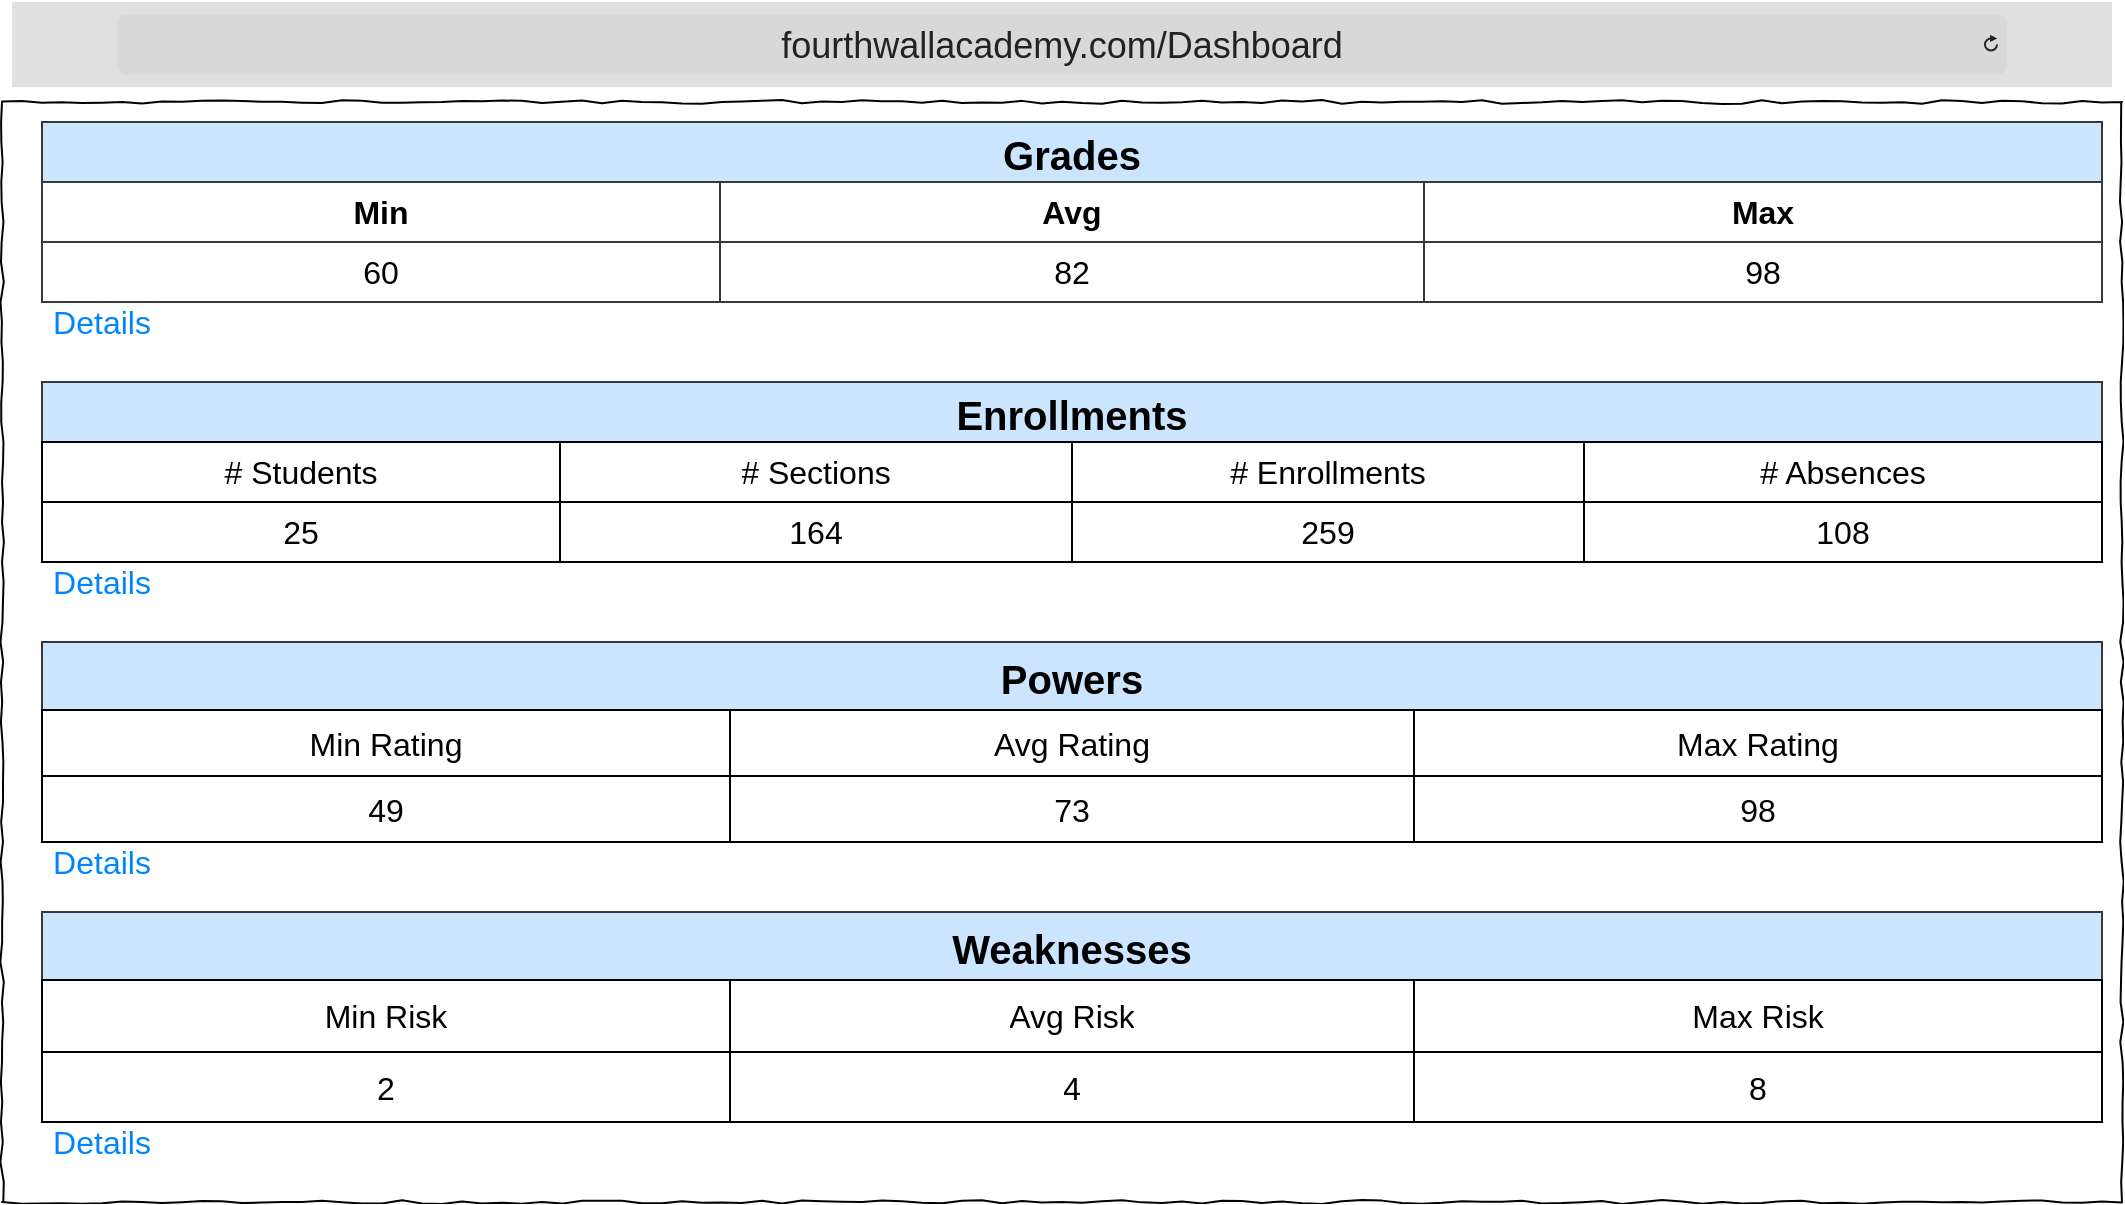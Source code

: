 <mxfile version="26.0.6">
  <diagram name="Page-1" id="03018318-947c-dd8e-b7a3-06fadd420f32">
    <mxGraphModel dx="3354" dy="1258" grid="1" gridSize="10" guides="1" tooltips="1" connect="1" arrows="1" fold="1" page="1" pageScale="1" pageWidth="1100" pageHeight="850" background="none" math="0" shadow="0">
      <root>
        <mxCell id="0" />
        <mxCell id="1" parent="0" />
        <mxCell id="677b7b8949515195-1" value="" style="whiteSpace=wrap;html=1;rounded=0;shadow=0;labelBackgroundColor=none;strokeColor=#000000;strokeWidth=1;fillColor=none;fontFamily=Verdana;fontSize=12;fontColor=#000000;align=center;comic=1;" parent="1" vertex="1">
          <mxGeometry x="20" y="60" width="1060" height="550" as="geometry" />
        </mxCell>
        <mxCell id="vkX5BvwNz0js688uhqi4-1" value="&lt;font style=&quot;font-size: 18px;&quot;&gt;fourthwallacademy.com/Dashboard&lt;/font&gt;" style="html=1;strokeWidth=1;shadow=0;dashed=0;shape=mxgraph.ios7ui.url;fillColor=#e0e0e0;strokeColor=#c0c0c0;buttonText=;strokeColor2=#222222;fontColor=#222222;fontSize=8;spacingTop=2;align=center;whiteSpace=wrap;" parent="1" vertex="1">
          <mxGeometry x="25" y="10" width="1050" height="42.5" as="geometry" />
        </mxCell>
        <mxCell id="GPvEqlQ-Z8Nt9TGlk1Vn-2" value="Grades" style="shape=table;startSize=30;container=1;collapsible=0;childLayout=tableLayout;strokeColor=#36393d;fontSize=20;fontStyle=1;fillColor=#cce5ff;" parent="1" vertex="1">
          <mxGeometry x="40" y="70" width="1030" height="90" as="geometry" />
        </mxCell>
        <mxCell id="GPvEqlQ-Z8Nt9TGlk1Vn-3" value="" style="shape=tableRow;horizontal=0;startSize=0;swimlaneHead=0;swimlaneBody=0;strokeColor=inherit;top=0;left=0;bottom=0;right=0;collapsible=0;dropTarget=0;fillColor=none;points=[[0,0.5],[1,0.5]];portConstraint=eastwest;fontSize=16;" parent="GPvEqlQ-Z8Nt9TGlk1Vn-2" vertex="1">
          <mxGeometry y="30" width="1030" height="30" as="geometry" />
        </mxCell>
        <mxCell id="GPvEqlQ-Z8Nt9TGlk1Vn-4" value="&lt;b&gt;Min&lt;/b&gt;" style="shape=partialRectangle;html=1;whiteSpace=wrap;connectable=0;strokeColor=inherit;overflow=hidden;fillColor=none;top=0;left=0;bottom=0;right=0;pointerEvents=1;fontSize=16;" parent="GPvEqlQ-Z8Nt9TGlk1Vn-3" vertex="1">
          <mxGeometry width="339" height="30" as="geometry">
            <mxRectangle width="339" height="30" as="alternateBounds" />
          </mxGeometry>
        </mxCell>
        <mxCell id="GPvEqlQ-Z8Nt9TGlk1Vn-5" value="&lt;b&gt;Avg&lt;/b&gt;" style="shape=partialRectangle;html=1;whiteSpace=wrap;connectable=0;strokeColor=inherit;overflow=hidden;fillColor=none;top=0;left=0;bottom=0;right=0;pointerEvents=1;fontSize=16;" parent="GPvEqlQ-Z8Nt9TGlk1Vn-3" vertex="1">
          <mxGeometry x="339" width="352" height="30" as="geometry">
            <mxRectangle width="352" height="30" as="alternateBounds" />
          </mxGeometry>
        </mxCell>
        <mxCell id="GPvEqlQ-Z8Nt9TGlk1Vn-6" value="&lt;b&gt;Max&lt;/b&gt;" style="shape=partialRectangle;html=1;whiteSpace=wrap;connectable=0;strokeColor=inherit;overflow=hidden;fillColor=none;top=0;left=0;bottom=0;right=0;pointerEvents=1;fontSize=16;" parent="GPvEqlQ-Z8Nt9TGlk1Vn-3" vertex="1">
          <mxGeometry x="691" width="339" height="30" as="geometry">
            <mxRectangle width="339" height="30" as="alternateBounds" />
          </mxGeometry>
        </mxCell>
        <mxCell id="GPvEqlQ-Z8Nt9TGlk1Vn-15" style="shape=tableRow;horizontal=0;startSize=0;swimlaneHead=0;swimlaneBody=0;strokeColor=inherit;top=0;left=0;bottom=0;right=0;collapsible=0;dropTarget=0;fillColor=none;points=[[0,0.5],[1,0.5]];portConstraint=eastwest;fontSize=16;" parent="GPvEqlQ-Z8Nt9TGlk1Vn-2" vertex="1">
          <mxGeometry y="60" width="1030" height="30" as="geometry" />
        </mxCell>
        <mxCell id="GPvEqlQ-Z8Nt9TGlk1Vn-16" value="60" style="shape=partialRectangle;html=1;whiteSpace=wrap;connectable=0;strokeColor=inherit;overflow=hidden;fillColor=none;top=0;left=0;bottom=0;right=0;pointerEvents=1;fontSize=16;" parent="GPvEqlQ-Z8Nt9TGlk1Vn-15" vertex="1">
          <mxGeometry width="339" height="30" as="geometry">
            <mxRectangle width="339" height="30" as="alternateBounds" />
          </mxGeometry>
        </mxCell>
        <mxCell id="GPvEqlQ-Z8Nt9TGlk1Vn-17" value="82" style="shape=partialRectangle;html=1;whiteSpace=wrap;connectable=0;strokeColor=inherit;overflow=hidden;fillColor=none;top=0;left=0;bottom=0;right=0;pointerEvents=1;fontSize=16;" parent="GPvEqlQ-Z8Nt9TGlk1Vn-15" vertex="1">
          <mxGeometry x="339" width="352" height="30" as="geometry">
            <mxRectangle width="352" height="30" as="alternateBounds" />
          </mxGeometry>
        </mxCell>
        <mxCell id="GPvEqlQ-Z8Nt9TGlk1Vn-18" value="98" style="shape=partialRectangle;html=1;whiteSpace=wrap;connectable=0;strokeColor=inherit;overflow=hidden;fillColor=none;top=0;left=0;bottom=0;right=0;pointerEvents=1;fontSize=16;" parent="GPvEqlQ-Z8Nt9TGlk1Vn-15" vertex="1">
          <mxGeometry x="691" width="339" height="30" as="geometry">
            <mxRectangle width="339" height="30" as="alternateBounds" />
          </mxGeometry>
        </mxCell>
        <mxCell id="GPvEqlQ-Z8Nt9TGlk1Vn-76" value="Details" style="html=1;shadow=0;dashed=0;shape=mxgraph.bootstrap.rrect;rSize=5;strokeColor=none;strokeWidth=1;fillColor=none;fontColor=#0085FC;whiteSpace=wrap;align=center;verticalAlign=middle;spacingLeft=0;fontStyle=0;fontSize=16;spacing=5;" parent="1" vertex="1">
          <mxGeometry x="40" y="150" width="60" height="40" as="geometry" />
        </mxCell>
        <mxCell id="GPvEqlQ-Z8Nt9TGlk1Vn-133" value="Details" style="html=1;shadow=0;dashed=0;shape=mxgraph.bootstrap.rrect;rSize=5;strokeColor=none;strokeWidth=1;fillColor=none;fontColor=#0085FC;whiteSpace=wrap;align=center;verticalAlign=middle;spacingLeft=0;fontStyle=0;fontSize=16;spacing=5;" parent="1" vertex="1">
          <mxGeometry x="40" y="420" width="60" height="40" as="geometry" />
        </mxCell>
        <mxCell id="GPvEqlQ-Z8Nt9TGlk1Vn-134" value="Powers" style="shape=table;startSize=60;container=1;collapsible=0;childLayout=tableLayout;strokeColor=#36393d;fontSize=20;fontStyle=1;fillColor=#cce5ff;" parent="1" vertex="1">
          <mxGeometry x="40" y="330" width="1030" height="34" as="geometry" />
        </mxCell>
        <mxCell id="GPvEqlQ-Z8Nt9TGlk1Vn-135" value="" style="shape=tableRow;horizontal=0;startSize=0;swimlaneHead=0;swimlaneBody=0;strokeColor=inherit;top=0;left=0;bottom=0;right=0;collapsible=0;dropTarget=0;fillColor=none;points=[[0,0.5],[1,0.5]];portConstraint=eastwest;fontSize=16;" parent="GPvEqlQ-Z8Nt9TGlk1Vn-134" vertex="1" visible="0">
          <mxGeometry y="30" width="470" height="30" as="geometry" />
        </mxCell>
        <mxCell id="GPvEqlQ-Z8Nt9TGlk1Vn-136" value="&lt;b&gt;Power&lt;/b&gt;" style="shape=partialRectangle;html=1;whiteSpace=wrap;connectable=0;strokeColor=#36393d;overflow=hidden;fillColor=#cce5ff;top=0;left=0;bottom=0;right=0;pointerEvents=1;fontSize=16;" parent="GPvEqlQ-Z8Nt9TGlk1Vn-135" vertex="1">
          <mxGeometry width="20" height="30" as="geometry">
            <mxRectangle width="20" height="30" as="alternateBounds" />
          </mxGeometry>
        </mxCell>
        <mxCell id="GPvEqlQ-Z8Nt9TGlk1Vn-137" value="&lt;b&gt;Min Rating&lt;/b&gt;" style="shape=partialRectangle;html=1;whiteSpace=wrap;connectable=0;strokeColor=#36393d;overflow=hidden;fillColor=#cce5ff;top=0;left=0;bottom=0;right=0;pointerEvents=1;fontSize=16;" parent="GPvEqlQ-Z8Nt9TGlk1Vn-135" vertex="1">
          <mxGeometry x="20" width="260" height="30" as="geometry">
            <mxRectangle width="260" height="30" as="alternateBounds" />
          </mxGeometry>
        </mxCell>
        <mxCell id="GPvEqlQ-Z8Nt9TGlk1Vn-138" value="&lt;b&gt;Avg Rating&lt;/b&gt;" style="shape=partialRectangle;html=1;whiteSpace=wrap;connectable=0;strokeColor=#36393d;overflow=hidden;fillColor=#cce5ff;top=0;left=0;bottom=0;right=0;pointerEvents=1;fontSize=16;" parent="GPvEqlQ-Z8Nt9TGlk1Vn-135" vertex="1">
          <mxGeometry x="280" width="100" height="30" as="geometry">
            <mxRectangle width="100" height="30" as="alternateBounds" />
          </mxGeometry>
        </mxCell>
        <mxCell id="GPvEqlQ-Z8Nt9TGlk1Vn-139" value="&lt;b&gt;Max Rating&lt;/b&gt;" style="shape=partialRectangle;html=1;whiteSpace=wrap;connectable=0;strokeColor=#36393d;overflow=hidden;fillColor=#cce5ff;top=0;left=0;bottom=0;right=0;pointerEvents=1;fontSize=16;" parent="GPvEqlQ-Z8Nt9TGlk1Vn-135" vertex="1">
          <mxGeometry x="380" width="90" height="30" as="geometry">
            <mxRectangle width="90" height="30" as="alternateBounds" />
          </mxGeometry>
        </mxCell>
        <mxCell id="GPvEqlQ-Z8Nt9TGlk1Vn-167" value="Details" style="html=1;shadow=0;dashed=0;shape=mxgraph.bootstrap.rrect;rSize=5;strokeColor=none;strokeWidth=1;fillColor=none;fontColor=#0085FC;whiteSpace=wrap;align=center;verticalAlign=middle;spacingLeft=0;fontStyle=0;fontSize=16;spacing=5;" parent="1" vertex="1">
          <mxGeometry x="40" y="560" width="60" height="40" as="geometry" />
        </mxCell>
        <mxCell id="GPvEqlQ-Z8Nt9TGlk1Vn-177" value="Enrollments" style="shape=table;startSize=30;container=1;collapsible=0;childLayout=tableLayout;strokeColor=#36393d;fontSize=20;fontStyle=1;fillColor=#cce5ff;" parent="1" vertex="1">
          <mxGeometry x="40" y="200" width="1030" height="30" as="geometry" />
        </mxCell>
        <mxCell id="GPvEqlQ-Z8Nt9TGlk1Vn-178" value="" style="shape=tableRow;horizontal=0;startSize=0;swimlaneHead=0;swimlaneBody=0;strokeColor=inherit;top=0;left=0;bottom=0;right=0;collapsible=0;dropTarget=0;fillColor=none;points=[[0,0.5],[1,0.5]];portConstraint=eastwest;fontSize=16;" parent="GPvEqlQ-Z8Nt9TGlk1Vn-177" vertex="1" visible="0">
          <mxGeometry y="30" width="500" height="60" as="geometry" />
        </mxCell>
        <mxCell id="GPvEqlQ-Z8Nt9TGlk1Vn-179" value="" style="shape=partialRectangle;html=1;whiteSpace=wrap;connectable=0;strokeColor=inherit;overflow=hidden;fillColor=none;top=0;left=0;bottom=0;right=0;pointerEvents=1;fontSize=16;" parent="GPvEqlQ-Z8Nt9TGlk1Vn-178" vertex="1">
          <mxGeometry width="167" height="60" as="geometry">
            <mxRectangle width="167" height="60" as="alternateBounds" />
          </mxGeometry>
        </mxCell>
        <mxCell id="GPvEqlQ-Z8Nt9TGlk1Vn-180" value="" style="shape=partialRectangle;html=1;whiteSpace=wrap;connectable=0;strokeColor=inherit;overflow=hidden;fillColor=none;top=0;left=0;bottom=0;right=0;pointerEvents=1;fontSize=16;" parent="GPvEqlQ-Z8Nt9TGlk1Vn-178" vertex="1">
          <mxGeometry x="167" width="166" height="60" as="geometry">
            <mxRectangle width="166" height="60" as="alternateBounds" />
          </mxGeometry>
        </mxCell>
        <mxCell id="GPvEqlQ-Z8Nt9TGlk1Vn-181" value="" style="shape=partialRectangle;html=1;whiteSpace=wrap;connectable=0;strokeColor=inherit;overflow=hidden;fillColor=none;top=0;left=0;bottom=0;right=0;pointerEvents=1;fontSize=16;" parent="GPvEqlQ-Z8Nt9TGlk1Vn-178" vertex="1">
          <mxGeometry x="333" width="167" height="60" as="geometry">
            <mxRectangle width="167" height="60" as="alternateBounds" />
          </mxGeometry>
        </mxCell>
        <mxCell id="GPvEqlQ-Z8Nt9TGlk1Vn-203" value="" style="shape=table;startSize=0;container=1;collapsible=0;childLayout=tableLayout;fontSize=16;" parent="1" vertex="1">
          <mxGeometry x="40" y="230" width="1030" height="60" as="geometry" />
        </mxCell>
        <mxCell id="GPvEqlQ-Z8Nt9TGlk1Vn-204" value="" style="shape=tableRow;horizontal=0;startSize=0;swimlaneHead=0;swimlaneBody=0;strokeColor=inherit;top=0;left=0;bottom=0;right=0;collapsible=0;dropTarget=0;fillColor=none;points=[[0,0.5],[1,0.5]];portConstraint=eastwest;fontSize=16;" parent="GPvEqlQ-Z8Nt9TGlk1Vn-203" vertex="1">
          <mxGeometry width="1030" height="30" as="geometry" />
        </mxCell>
        <mxCell id="GPvEqlQ-Z8Nt9TGlk1Vn-205" value="# Students" style="shape=partialRectangle;html=1;whiteSpace=wrap;connectable=0;strokeColor=inherit;overflow=hidden;fillColor=none;top=0;left=0;bottom=0;right=0;pointerEvents=1;fontSize=16;" parent="GPvEqlQ-Z8Nt9TGlk1Vn-204" vertex="1">
          <mxGeometry width="259" height="30" as="geometry">
            <mxRectangle width="259" height="30" as="alternateBounds" />
          </mxGeometry>
        </mxCell>
        <mxCell id="GPvEqlQ-Z8Nt9TGlk1Vn-206" value="# Sections" style="shape=partialRectangle;html=1;whiteSpace=wrap;connectable=0;strokeColor=inherit;overflow=hidden;fillColor=none;top=0;left=0;bottom=0;right=0;pointerEvents=1;fontSize=16;" parent="GPvEqlQ-Z8Nt9TGlk1Vn-204" vertex="1">
          <mxGeometry x="259" width="256" height="30" as="geometry">
            <mxRectangle width="256" height="30" as="alternateBounds" />
          </mxGeometry>
        </mxCell>
        <mxCell id="GPvEqlQ-Z8Nt9TGlk1Vn-207" value="# Enrollments" style="shape=partialRectangle;html=1;whiteSpace=wrap;connectable=0;strokeColor=inherit;overflow=hidden;fillColor=none;top=0;left=0;bottom=0;right=0;pointerEvents=1;fontSize=16;" parent="GPvEqlQ-Z8Nt9TGlk1Vn-204" vertex="1">
          <mxGeometry x="515" width="256" height="30" as="geometry">
            <mxRectangle width="256" height="30" as="alternateBounds" />
          </mxGeometry>
        </mxCell>
        <mxCell id="GPvEqlQ-Z8Nt9TGlk1Vn-245" value="# Absences" style="shape=partialRectangle;html=1;whiteSpace=wrap;connectable=0;strokeColor=inherit;overflow=hidden;fillColor=none;top=0;left=0;bottom=0;right=0;pointerEvents=1;fontSize=16;" parent="GPvEqlQ-Z8Nt9TGlk1Vn-204" vertex="1">
          <mxGeometry x="771" width="259" height="30" as="geometry">
            <mxRectangle width="259" height="30" as="alternateBounds" />
          </mxGeometry>
        </mxCell>
        <mxCell id="GPvEqlQ-Z8Nt9TGlk1Vn-208" value="" style="shape=tableRow;horizontal=0;startSize=0;swimlaneHead=0;swimlaneBody=0;strokeColor=inherit;top=0;left=0;bottom=0;right=0;collapsible=0;dropTarget=0;fillColor=none;points=[[0,0.5],[1,0.5]];portConstraint=eastwest;fontSize=16;" parent="GPvEqlQ-Z8Nt9TGlk1Vn-203" vertex="1">
          <mxGeometry y="30" width="1030" height="30" as="geometry" />
        </mxCell>
        <mxCell id="GPvEqlQ-Z8Nt9TGlk1Vn-209" value="25" style="shape=partialRectangle;html=1;whiteSpace=wrap;connectable=0;strokeColor=inherit;overflow=hidden;fillColor=none;top=0;left=0;bottom=0;right=0;pointerEvents=1;fontSize=16;" parent="GPvEqlQ-Z8Nt9TGlk1Vn-208" vertex="1">
          <mxGeometry width="259" height="30" as="geometry">
            <mxRectangle width="259" height="30" as="alternateBounds" />
          </mxGeometry>
        </mxCell>
        <mxCell id="GPvEqlQ-Z8Nt9TGlk1Vn-210" value="164" style="shape=partialRectangle;html=1;whiteSpace=wrap;connectable=0;strokeColor=inherit;overflow=hidden;fillColor=none;top=0;left=0;bottom=0;right=0;pointerEvents=1;fontSize=16;" parent="GPvEqlQ-Z8Nt9TGlk1Vn-208" vertex="1">
          <mxGeometry x="259" width="256" height="30" as="geometry">
            <mxRectangle width="256" height="30" as="alternateBounds" />
          </mxGeometry>
        </mxCell>
        <mxCell id="GPvEqlQ-Z8Nt9TGlk1Vn-211" value="259" style="shape=partialRectangle;html=1;whiteSpace=wrap;connectable=0;strokeColor=inherit;overflow=hidden;fillColor=none;top=0;left=0;bottom=0;right=0;pointerEvents=1;fontSize=16;" parent="GPvEqlQ-Z8Nt9TGlk1Vn-208" vertex="1">
          <mxGeometry x="515" width="256" height="30" as="geometry">
            <mxRectangle width="256" height="30" as="alternateBounds" />
          </mxGeometry>
        </mxCell>
        <mxCell id="GPvEqlQ-Z8Nt9TGlk1Vn-246" value="108" style="shape=partialRectangle;html=1;whiteSpace=wrap;connectable=0;strokeColor=inherit;overflow=hidden;fillColor=none;top=0;left=0;bottom=0;right=0;pointerEvents=1;fontSize=16;" parent="GPvEqlQ-Z8Nt9TGlk1Vn-208" vertex="1">
          <mxGeometry x="771" width="259" height="30" as="geometry">
            <mxRectangle width="259" height="30" as="alternateBounds" />
          </mxGeometry>
        </mxCell>
        <mxCell id="GPvEqlQ-Z8Nt9TGlk1Vn-216" value="Details" style="html=1;shadow=0;dashed=0;shape=mxgraph.bootstrap.rrect;rSize=5;strokeColor=none;strokeWidth=1;fillColor=none;fontColor=#0085FC;whiteSpace=wrap;align=center;verticalAlign=middle;spacingLeft=0;fontStyle=0;fontSize=16;spacing=5;" parent="1" vertex="1">
          <mxGeometry x="40" y="280" width="60" height="40" as="geometry" />
        </mxCell>
        <mxCell id="GPvEqlQ-Z8Nt9TGlk1Vn-217" value="" style="shape=table;startSize=0;container=1;collapsible=0;childLayout=tableLayout;fontSize=16;" parent="1" vertex="1">
          <mxGeometry x="40" y="364" width="1030" height="66" as="geometry" />
        </mxCell>
        <mxCell id="GPvEqlQ-Z8Nt9TGlk1Vn-218" value="" style="shape=tableRow;horizontal=0;startSize=0;swimlaneHead=0;swimlaneBody=0;strokeColor=inherit;top=0;left=0;bottom=0;right=0;collapsible=0;dropTarget=0;fillColor=none;points=[[0,0.5],[1,0.5]];portConstraint=eastwest;fontSize=16;" parent="GPvEqlQ-Z8Nt9TGlk1Vn-217" vertex="1">
          <mxGeometry width="1030" height="33" as="geometry" />
        </mxCell>
        <mxCell id="GPvEqlQ-Z8Nt9TGlk1Vn-219" value="Min Rating" style="shape=partialRectangle;html=1;whiteSpace=wrap;connectable=0;strokeColor=inherit;overflow=hidden;fillColor=none;top=0;left=0;bottom=0;right=0;pointerEvents=1;fontSize=16;" parent="GPvEqlQ-Z8Nt9TGlk1Vn-218" vertex="1">
          <mxGeometry width="344" height="33" as="geometry">
            <mxRectangle width="344" height="33" as="alternateBounds" />
          </mxGeometry>
        </mxCell>
        <mxCell id="GPvEqlQ-Z8Nt9TGlk1Vn-220" value="Avg Rating" style="shape=partialRectangle;html=1;whiteSpace=wrap;connectable=0;strokeColor=inherit;overflow=hidden;fillColor=none;top=0;left=0;bottom=0;right=0;pointerEvents=1;fontSize=16;" parent="GPvEqlQ-Z8Nt9TGlk1Vn-218" vertex="1">
          <mxGeometry x="344" width="342" height="33" as="geometry">
            <mxRectangle width="342" height="33" as="alternateBounds" />
          </mxGeometry>
        </mxCell>
        <mxCell id="GPvEqlQ-Z8Nt9TGlk1Vn-221" value="Max Rating" style="shape=partialRectangle;html=1;whiteSpace=wrap;connectable=0;strokeColor=inherit;overflow=hidden;fillColor=none;top=0;left=0;bottom=0;right=0;pointerEvents=1;fontSize=16;" parent="GPvEqlQ-Z8Nt9TGlk1Vn-218" vertex="1">
          <mxGeometry x="686" width="344" height="33" as="geometry">
            <mxRectangle width="344" height="33" as="alternateBounds" />
          </mxGeometry>
        </mxCell>
        <mxCell id="GPvEqlQ-Z8Nt9TGlk1Vn-222" value="" style="shape=tableRow;horizontal=0;startSize=0;swimlaneHead=0;swimlaneBody=0;strokeColor=inherit;top=0;left=0;bottom=0;right=0;collapsible=0;dropTarget=0;fillColor=none;points=[[0,0.5],[1,0.5]];portConstraint=eastwest;fontSize=16;" parent="GPvEqlQ-Z8Nt9TGlk1Vn-217" vertex="1">
          <mxGeometry y="33" width="1030" height="33" as="geometry" />
        </mxCell>
        <mxCell id="GPvEqlQ-Z8Nt9TGlk1Vn-223" value="49" style="shape=partialRectangle;html=1;whiteSpace=wrap;connectable=0;strokeColor=inherit;overflow=hidden;fillColor=none;top=0;left=0;bottom=0;right=0;pointerEvents=1;fontSize=16;" parent="GPvEqlQ-Z8Nt9TGlk1Vn-222" vertex="1">
          <mxGeometry width="344" height="33" as="geometry">
            <mxRectangle width="344" height="33" as="alternateBounds" />
          </mxGeometry>
        </mxCell>
        <mxCell id="GPvEqlQ-Z8Nt9TGlk1Vn-224" value="73" style="shape=partialRectangle;html=1;whiteSpace=wrap;connectable=0;strokeColor=inherit;overflow=hidden;fillColor=none;top=0;left=0;bottom=0;right=0;pointerEvents=1;fontSize=16;" parent="GPvEqlQ-Z8Nt9TGlk1Vn-222" vertex="1">
          <mxGeometry x="344" width="342" height="33" as="geometry">
            <mxRectangle width="342" height="33" as="alternateBounds" />
          </mxGeometry>
        </mxCell>
        <mxCell id="GPvEqlQ-Z8Nt9TGlk1Vn-225" value="98" style="shape=partialRectangle;html=1;whiteSpace=wrap;connectable=0;strokeColor=inherit;overflow=hidden;fillColor=none;top=0;left=0;bottom=0;right=0;pointerEvents=1;fontSize=16;" parent="GPvEqlQ-Z8Nt9TGlk1Vn-222" vertex="1">
          <mxGeometry x="686" width="344" height="33" as="geometry">
            <mxRectangle width="344" height="33" as="alternateBounds" />
          </mxGeometry>
        </mxCell>
        <mxCell id="GPvEqlQ-Z8Nt9TGlk1Vn-230" value="Weaknesses" style="shape=table;startSize=60;container=1;collapsible=0;childLayout=tableLayout;strokeColor=#36393d;fontSize=20;fontStyle=1;fillColor=#cce5ff;" parent="1" vertex="1">
          <mxGeometry x="40" y="465" width="1030" height="34" as="geometry" />
        </mxCell>
        <mxCell id="GPvEqlQ-Z8Nt9TGlk1Vn-231" value="" style="shape=tableRow;horizontal=0;startSize=0;swimlaneHead=0;swimlaneBody=0;strokeColor=inherit;top=0;left=0;bottom=0;right=0;collapsible=0;dropTarget=0;fillColor=none;points=[[0,0.5],[1,0.5]];portConstraint=eastwest;fontSize=16;" parent="GPvEqlQ-Z8Nt9TGlk1Vn-230" vertex="1" visible="0">
          <mxGeometry y="30" width="470" height="30" as="geometry" />
        </mxCell>
        <mxCell id="GPvEqlQ-Z8Nt9TGlk1Vn-232" value="&lt;b&gt;Power&lt;/b&gt;" style="shape=partialRectangle;html=1;whiteSpace=wrap;connectable=0;strokeColor=#36393d;overflow=hidden;fillColor=#cce5ff;top=0;left=0;bottom=0;right=0;pointerEvents=1;fontSize=16;" parent="GPvEqlQ-Z8Nt9TGlk1Vn-231" vertex="1">
          <mxGeometry width="20" height="30" as="geometry">
            <mxRectangle width="20" height="30" as="alternateBounds" />
          </mxGeometry>
        </mxCell>
        <mxCell id="GPvEqlQ-Z8Nt9TGlk1Vn-233" value="&lt;b&gt;Min Rating&lt;/b&gt;" style="shape=partialRectangle;html=1;whiteSpace=wrap;connectable=0;strokeColor=#36393d;overflow=hidden;fillColor=#cce5ff;top=0;left=0;bottom=0;right=0;pointerEvents=1;fontSize=16;" parent="GPvEqlQ-Z8Nt9TGlk1Vn-231" vertex="1">
          <mxGeometry x="20" width="260" height="30" as="geometry">
            <mxRectangle width="260" height="30" as="alternateBounds" />
          </mxGeometry>
        </mxCell>
        <mxCell id="GPvEqlQ-Z8Nt9TGlk1Vn-234" value="&lt;b&gt;Avg Rating&lt;/b&gt;" style="shape=partialRectangle;html=1;whiteSpace=wrap;connectable=0;strokeColor=#36393d;overflow=hidden;fillColor=#cce5ff;top=0;left=0;bottom=0;right=0;pointerEvents=1;fontSize=16;" parent="GPvEqlQ-Z8Nt9TGlk1Vn-231" vertex="1">
          <mxGeometry x="280" width="100" height="30" as="geometry">
            <mxRectangle width="100" height="30" as="alternateBounds" />
          </mxGeometry>
        </mxCell>
        <mxCell id="GPvEqlQ-Z8Nt9TGlk1Vn-235" value="&lt;b&gt;Max Rating&lt;/b&gt;" style="shape=partialRectangle;html=1;whiteSpace=wrap;connectable=0;strokeColor=#36393d;overflow=hidden;fillColor=#cce5ff;top=0;left=0;bottom=0;right=0;pointerEvents=1;fontSize=16;" parent="GPvEqlQ-Z8Nt9TGlk1Vn-231" vertex="1">
          <mxGeometry x="380" width="90" height="30" as="geometry">
            <mxRectangle width="90" height="30" as="alternateBounds" />
          </mxGeometry>
        </mxCell>
        <mxCell id="GPvEqlQ-Z8Nt9TGlk1Vn-236" value="" style="shape=table;startSize=0;container=1;collapsible=0;childLayout=tableLayout;fontSize=16;" parent="1" vertex="1">
          <mxGeometry x="40" y="499" width="1030" height="71" as="geometry" />
        </mxCell>
        <mxCell id="GPvEqlQ-Z8Nt9TGlk1Vn-237" value="" style="shape=tableRow;horizontal=0;startSize=0;swimlaneHead=0;swimlaneBody=0;strokeColor=inherit;top=0;left=0;bottom=0;right=0;collapsible=0;dropTarget=0;fillColor=none;points=[[0,0.5],[1,0.5]];portConstraint=eastwest;fontSize=16;" parent="GPvEqlQ-Z8Nt9TGlk1Vn-236" vertex="1">
          <mxGeometry width="1030" height="36" as="geometry" />
        </mxCell>
        <mxCell id="GPvEqlQ-Z8Nt9TGlk1Vn-238" value="Min Risk" style="shape=partialRectangle;html=1;whiteSpace=wrap;connectable=0;strokeColor=inherit;overflow=hidden;fillColor=none;top=0;left=0;bottom=0;right=0;pointerEvents=1;fontSize=16;" parent="GPvEqlQ-Z8Nt9TGlk1Vn-237" vertex="1">
          <mxGeometry width="344" height="36" as="geometry">
            <mxRectangle width="344" height="36" as="alternateBounds" />
          </mxGeometry>
        </mxCell>
        <mxCell id="GPvEqlQ-Z8Nt9TGlk1Vn-239" value="Avg Risk" style="shape=partialRectangle;html=1;whiteSpace=wrap;connectable=0;strokeColor=inherit;overflow=hidden;fillColor=none;top=0;left=0;bottom=0;right=0;pointerEvents=1;fontSize=16;" parent="GPvEqlQ-Z8Nt9TGlk1Vn-237" vertex="1">
          <mxGeometry x="344" width="342" height="36" as="geometry">
            <mxRectangle width="342" height="36" as="alternateBounds" />
          </mxGeometry>
        </mxCell>
        <mxCell id="GPvEqlQ-Z8Nt9TGlk1Vn-240" value="Max Risk" style="shape=partialRectangle;html=1;whiteSpace=wrap;connectable=0;strokeColor=inherit;overflow=hidden;fillColor=none;top=0;left=0;bottom=0;right=0;pointerEvents=1;fontSize=16;" parent="GPvEqlQ-Z8Nt9TGlk1Vn-237" vertex="1">
          <mxGeometry x="686" width="344" height="36" as="geometry">
            <mxRectangle width="344" height="36" as="alternateBounds" />
          </mxGeometry>
        </mxCell>
        <mxCell id="GPvEqlQ-Z8Nt9TGlk1Vn-241" value="" style="shape=tableRow;horizontal=0;startSize=0;swimlaneHead=0;swimlaneBody=0;strokeColor=inherit;top=0;left=0;bottom=0;right=0;collapsible=0;dropTarget=0;fillColor=none;points=[[0,0.5],[1,0.5]];portConstraint=eastwest;fontSize=16;" parent="GPvEqlQ-Z8Nt9TGlk1Vn-236" vertex="1">
          <mxGeometry y="36" width="1030" height="35" as="geometry" />
        </mxCell>
        <mxCell id="GPvEqlQ-Z8Nt9TGlk1Vn-242" value="2" style="shape=partialRectangle;html=1;whiteSpace=wrap;connectable=0;strokeColor=inherit;overflow=hidden;fillColor=none;top=0;left=0;bottom=0;right=0;pointerEvents=1;fontSize=16;" parent="GPvEqlQ-Z8Nt9TGlk1Vn-241" vertex="1">
          <mxGeometry width="344" height="35" as="geometry">
            <mxRectangle width="344" height="35" as="alternateBounds" />
          </mxGeometry>
        </mxCell>
        <mxCell id="GPvEqlQ-Z8Nt9TGlk1Vn-243" value="4" style="shape=partialRectangle;html=1;whiteSpace=wrap;connectable=0;strokeColor=inherit;overflow=hidden;fillColor=none;top=0;left=0;bottom=0;right=0;pointerEvents=1;fontSize=16;" parent="GPvEqlQ-Z8Nt9TGlk1Vn-241" vertex="1">
          <mxGeometry x="344" width="342" height="35" as="geometry">
            <mxRectangle width="342" height="35" as="alternateBounds" />
          </mxGeometry>
        </mxCell>
        <mxCell id="GPvEqlQ-Z8Nt9TGlk1Vn-244" value="8" style="shape=partialRectangle;html=1;whiteSpace=wrap;connectable=0;strokeColor=inherit;overflow=hidden;fillColor=none;top=0;left=0;bottom=0;right=0;pointerEvents=1;fontSize=16;" parent="GPvEqlQ-Z8Nt9TGlk1Vn-241" vertex="1">
          <mxGeometry x="686" width="344" height="35" as="geometry">
            <mxRectangle width="344" height="35" as="alternateBounds" />
          </mxGeometry>
        </mxCell>
      </root>
    </mxGraphModel>
  </diagram>
</mxfile>
